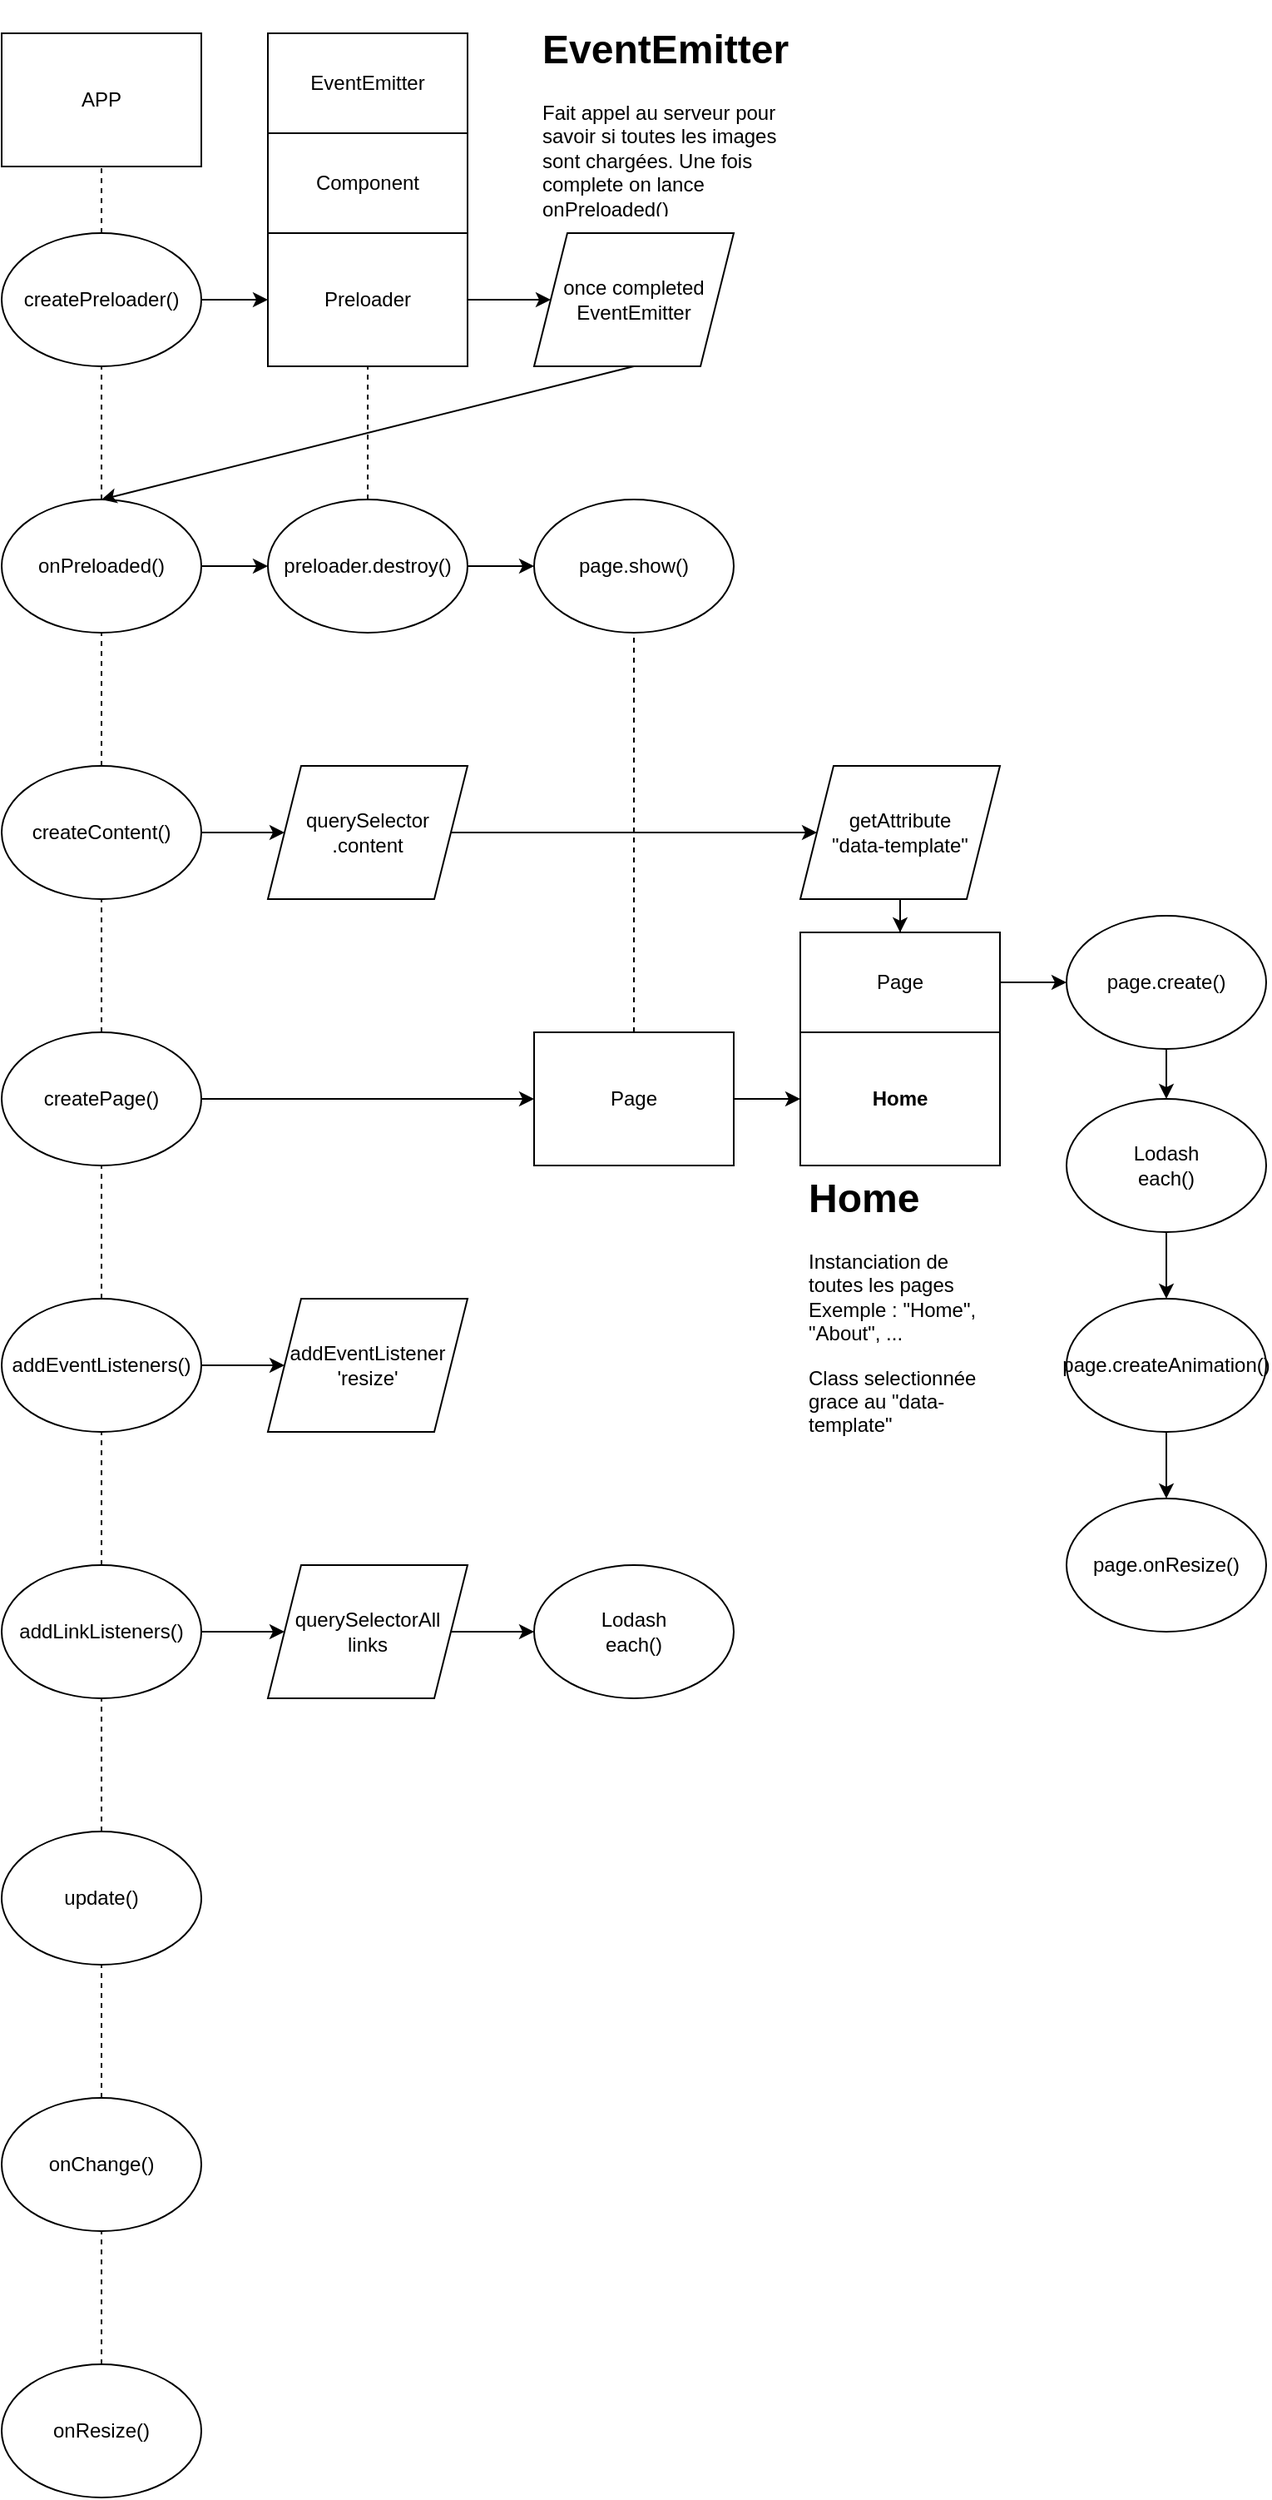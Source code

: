 <mxfile version="17.4.6" type="github">
  <diagram id="fzjIs2RXk_FmtYsyeLxV" name="Page-1">
    <mxGraphModel dx="1422" dy="762" grid="1" gridSize="10" guides="1" tooltips="1" connect="1" arrows="1" fold="1" page="1" pageScale="1" pageWidth="827" pageHeight="1169" math="0" shadow="0">
      <root>
        <mxCell id="0" />
        <mxCell id="1" parent="0" />
        <mxCell id="SWCMXGWF6MoDXP4iUfNa-7" value="APP" style="rounded=0;whiteSpace=wrap;html=1;" vertex="1" parent="1">
          <mxGeometry x="40" y="40" width="120" height="80" as="geometry" />
        </mxCell>
        <mxCell id="SWCMXGWF6MoDXP4iUfNa-11" value="" style="edgeStyle=orthogonalEdgeStyle;rounded=0;orthogonalLoop=1;jettySize=auto;html=1;" edge="1" parent="1" source="SWCMXGWF6MoDXP4iUfNa-8" target="SWCMXGWF6MoDXP4iUfNa-10">
          <mxGeometry relative="1" as="geometry" />
        </mxCell>
        <mxCell id="SWCMXGWF6MoDXP4iUfNa-8" value="createPreloader()" style="ellipse;whiteSpace=wrap;html=1;" vertex="1" parent="1">
          <mxGeometry x="40" y="160" width="120" height="80" as="geometry" />
        </mxCell>
        <mxCell id="SWCMXGWF6MoDXP4iUfNa-24" value="" style="edgeStyle=orthogonalEdgeStyle;rounded=0;orthogonalLoop=1;jettySize=auto;html=1;" edge="1" parent="1" source="SWCMXGWF6MoDXP4iUfNa-10" target="SWCMXGWF6MoDXP4iUfNa-23">
          <mxGeometry relative="1" as="geometry" />
        </mxCell>
        <mxCell id="SWCMXGWF6MoDXP4iUfNa-10" value="Preloader" style="rounded=0;whiteSpace=wrap;html=1;" vertex="1" parent="1">
          <mxGeometry x="200" y="160" width="120" height="80" as="geometry" />
        </mxCell>
        <mxCell id="SWCMXGWF6MoDXP4iUfNa-20" value="" style="edgeStyle=orthogonalEdgeStyle;rounded=0;orthogonalLoop=1;jettySize=auto;html=1;entryX=0;entryY=0.5;entryDx=0;entryDy=0;" edge="1" parent="1" source="SWCMXGWF6MoDXP4iUfNa-13" target="SWCMXGWF6MoDXP4iUfNa-25">
          <mxGeometry relative="1" as="geometry">
            <mxPoint x="200" y="520" as="targetPoint" />
          </mxGeometry>
        </mxCell>
        <mxCell id="SWCMXGWF6MoDXP4iUfNa-13" value="createContent()" style="ellipse;whiteSpace=wrap;html=1;" vertex="1" parent="1">
          <mxGeometry x="40" y="480" width="120" height="80" as="geometry" />
        </mxCell>
        <mxCell id="SWCMXGWF6MoDXP4iUfNa-17" value="Component" style="rounded=0;whiteSpace=wrap;html=1;" vertex="1" parent="1">
          <mxGeometry x="200" y="100" width="120" height="60" as="geometry" />
        </mxCell>
        <mxCell id="SWCMXGWF6MoDXP4iUfNa-18" value="EventEmitter" style="rounded=0;whiteSpace=wrap;html=1;" vertex="1" parent="1">
          <mxGeometry x="200" y="40" width="120" height="60" as="geometry" />
        </mxCell>
        <mxCell id="SWCMXGWF6MoDXP4iUfNa-23" value="&lt;span&gt;once completed&lt;/span&gt;&lt;br&gt;&lt;span&gt;EventEmitter&lt;/span&gt;" style="shape=parallelogram;perimeter=parallelogramPerimeter;whiteSpace=wrap;html=1;fixedSize=1;rounded=0;" vertex="1" parent="1">
          <mxGeometry x="360" y="160" width="120" height="80" as="geometry" />
        </mxCell>
        <mxCell id="SWCMXGWF6MoDXP4iUfNa-27" value="" style="edgeStyle=orthogonalEdgeStyle;rounded=0;orthogonalLoop=1;jettySize=auto;html=1;" edge="1" parent="1" source="SWCMXGWF6MoDXP4iUfNa-25" target="SWCMXGWF6MoDXP4iUfNa-26">
          <mxGeometry relative="1" as="geometry" />
        </mxCell>
        <mxCell id="SWCMXGWF6MoDXP4iUfNa-25" value="querySelector&lt;br&gt;.content" style="shape=parallelogram;perimeter=parallelogramPerimeter;whiteSpace=wrap;html=1;fixedSize=1;rounded=0;" vertex="1" parent="1">
          <mxGeometry x="200" y="480" width="120" height="80" as="geometry" />
        </mxCell>
        <mxCell id="SWCMXGWF6MoDXP4iUfNa-36" value="" style="edgeStyle=orthogonalEdgeStyle;rounded=0;orthogonalLoop=1;jettySize=auto;html=1;" edge="1" parent="1" source="SWCMXGWF6MoDXP4iUfNa-26" target="SWCMXGWF6MoDXP4iUfNa-31">
          <mxGeometry relative="1" as="geometry" />
        </mxCell>
        <mxCell id="SWCMXGWF6MoDXP4iUfNa-26" value="getAttribute&lt;br&gt;&quot;data-template&quot;" style="shape=parallelogram;perimeter=parallelogramPerimeter;whiteSpace=wrap;html=1;fixedSize=1;rounded=0;" vertex="1" parent="1">
          <mxGeometry x="520" y="480" width="120" height="80" as="geometry" />
        </mxCell>
        <mxCell id="SWCMXGWF6MoDXP4iUfNa-34" value="" style="edgeStyle=orthogonalEdgeStyle;rounded=0;orthogonalLoop=1;jettySize=auto;html=1;" edge="1" parent="1" source="SWCMXGWF6MoDXP4iUfNa-28" target="SWCMXGWF6MoDXP4iUfNa-33">
          <mxGeometry relative="1" as="geometry" />
        </mxCell>
        <mxCell id="SWCMXGWF6MoDXP4iUfNa-28" value="createPage()" style="ellipse;whiteSpace=wrap;html=1;" vertex="1" parent="1">
          <mxGeometry x="40" y="640" width="120" height="80" as="geometry" />
        </mxCell>
        <mxCell id="SWCMXGWF6MoDXP4iUfNa-30" value="&lt;b&gt;Home&lt;/b&gt;" style="rounded=0;whiteSpace=wrap;html=1;" vertex="1" parent="1">
          <mxGeometry x="520" y="640" width="120" height="80" as="geometry" />
        </mxCell>
        <mxCell id="SWCMXGWF6MoDXP4iUfNa-31" value="Page" style="rounded=0;whiteSpace=wrap;html=1;" vertex="1" parent="1">
          <mxGeometry x="520" y="580" width="120" height="60" as="geometry" />
        </mxCell>
        <mxCell id="SWCMXGWF6MoDXP4iUfNa-35" value="" style="edgeStyle=orthogonalEdgeStyle;rounded=0;orthogonalLoop=1;jettySize=auto;html=1;" edge="1" parent="1" source="SWCMXGWF6MoDXP4iUfNa-33" target="SWCMXGWF6MoDXP4iUfNa-30">
          <mxGeometry relative="1" as="geometry" />
        </mxCell>
        <mxCell id="SWCMXGWF6MoDXP4iUfNa-33" value="Page" style="rounded=0;whiteSpace=wrap;html=1;" vertex="1" parent="1">
          <mxGeometry x="360" y="640" width="120" height="80" as="geometry" />
        </mxCell>
        <mxCell id="SWCMXGWF6MoDXP4iUfNa-49" value="" style="edgeStyle=orthogonalEdgeStyle;rounded=0;orthogonalLoop=1;jettySize=auto;html=1;" edge="1" parent="1" source="SWCMXGWF6MoDXP4iUfNa-39" target="SWCMXGWF6MoDXP4iUfNa-40">
          <mxGeometry relative="1" as="geometry" />
        </mxCell>
        <mxCell id="SWCMXGWF6MoDXP4iUfNa-39" value="page.create()" style="ellipse;whiteSpace=wrap;html=1;" vertex="1" parent="1">
          <mxGeometry x="680" y="570" width="120" height="80" as="geometry" />
        </mxCell>
        <mxCell id="SWCMXGWF6MoDXP4iUfNa-51" value="" style="edgeStyle=orthogonalEdgeStyle;rounded=0;orthogonalLoop=1;jettySize=auto;html=1;" edge="1" parent="1" source="SWCMXGWF6MoDXP4iUfNa-40" target="SWCMXGWF6MoDXP4iUfNa-42">
          <mxGeometry relative="1" as="geometry" />
        </mxCell>
        <mxCell id="SWCMXGWF6MoDXP4iUfNa-40" value="Lodash&lt;br&gt;each()" style="ellipse;whiteSpace=wrap;html=1;" vertex="1" parent="1">
          <mxGeometry x="680" y="680" width="120" height="80" as="geometry" />
        </mxCell>
        <mxCell id="SWCMXGWF6MoDXP4iUfNa-72" value="" style="edgeStyle=orthogonalEdgeStyle;rounded=0;orthogonalLoop=1;jettySize=auto;html=1;" edge="1" parent="1" source="SWCMXGWF6MoDXP4iUfNa-42" target="SWCMXGWF6MoDXP4iUfNa-71">
          <mxGeometry relative="1" as="geometry" />
        </mxCell>
        <mxCell id="SWCMXGWF6MoDXP4iUfNa-42" value="page.createAnimation()" style="ellipse;whiteSpace=wrap;html=1;" vertex="1" parent="1">
          <mxGeometry x="680" y="800" width="120" height="80" as="geometry" />
        </mxCell>
        <mxCell id="SWCMXGWF6MoDXP4iUfNa-48" value="" style="endArrow=classic;html=1;rounded=0;exitX=1;exitY=0.5;exitDx=0;exitDy=0;entryX=0;entryY=0.5;entryDx=0;entryDy=0;" edge="1" parent="1" source="SWCMXGWF6MoDXP4iUfNa-31" target="SWCMXGWF6MoDXP4iUfNa-39">
          <mxGeometry width="50" height="50" relative="1" as="geometry">
            <mxPoint x="420" y="540" as="sourcePoint" />
            <mxPoint x="470" y="490" as="targetPoint" />
          </mxGeometry>
        </mxCell>
        <mxCell id="SWCMXGWF6MoDXP4iUfNa-58" value="" style="edgeStyle=orthogonalEdgeStyle;rounded=0;orthogonalLoop=1;jettySize=auto;html=1;" edge="1" parent="1" source="SWCMXGWF6MoDXP4iUfNa-52" target="SWCMXGWF6MoDXP4iUfNa-54">
          <mxGeometry relative="1" as="geometry" />
        </mxCell>
        <mxCell id="SWCMXGWF6MoDXP4iUfNa-52" value="onPreloaded()" style="ellipse;whiteSpace=wrap;html=1;" vertex="1" parent="1">
          <mxGeometry x="40" y="320" width="120" height="80" as="geometry" />
        </mxCell>
        <mxCell id="SWCMXGWF6MoDXP4iUfNa-60" value="" style="edgeStyle=orthogonalEdgeStyle;rounded=0;orthogonalLoop=1;jettySize=auto;html=1;" edge="1" parent="1" source="SWCMXGWF6MoDXP4iUfNa-54" target="SWCMXGWF6MoDXP4iUfNa-59">
          <mxGeometry relative="1" as="geometry" />
        </mxCell>
        <mxCell id="SWCMXGWF6MoDXP4iUfNa-54" value="preloader.destroy()" style="ellipse;whiteSpace=wrap;html=1;" vertex="1" parent="1">
          <mxGeometry x="200" y="320" width="120" height="80" as="geometry" />
        </mxCell>
        <mxCell id="SWCMXGWF6MoDXP4iUfNa-56" value="&lt;h1&gt;EventEmitter&lt;/h1&gt;&lt;p&gt;Fait appel au serveur pour savoir si toutes les images sont chargées. Une fois complete on lance onPreloaded()&lt;/p&gt;" style="text;html=1;strokeColor=none;fillColor=none;spacing=5;spacingTop=-20;whiteSpace=wrap;overflow=hidden;rounded=0;" vertex="1" parent="1">
          <mxGeometry x="360" y="30" width="160" height="120" as="geometry" />
        </mxCell>
        <mxCell id="SWCMXGWF6MoDXP4iUfNa-59" value="page.show()" style="ellipse;whiteSpace=wrap;html=1;" vertex="1" parent="1">
          <mxGeometry x="360" y="320" width="120" height="80" as="geometry" />
        </mxCell>
        <mxCell id="SWCMXGWF6MoDXP4iUfNa-62" value="" style="endArrow=classic;html=1;rounded=0;exitX=0.5;exitY=1;exitDx=0;exitDy=0;entryX=0.5;entryY=0;entryDx=0;entryDy=0;" edge="1" parent="1" source="SWCMXGWF6MoDXP4iUfNa-23" target="SWCMXGWF6MoDXP4iUfNa-52">
          <mxGeometry width="50" height="50" relative="1" as="geometry">
            <mxPoint x="510" y="370" as="sourcePoint" />
            <mxPoint x="560" y="320" as="targetPoint" />
          </mxGeometry>
        </mxCell>
        <mxCell id="SWCMXGWF6MoDXP4iUfNa-63" value="" style="endArrow=none;dashed=1;html=1;rounded=0;entryX=0.5;entryY=1;entryDx=0;entryDy=0;exitX=0.5;exitY=0;exitDx=0;exitDy=0;" edge="1" parent="1" source="SWCMXGWF6MoDXP4iUfNa-52" target="SWCMXGWF6MoDXP4iUfNa-8">
          <mxGeometry width="50" height="50" relative="1" as="geometry">
            <mxPoint x="510" y="370" as="sourcePoint" />
            <mxPoint x="560" y="320" as="targetPoint" />
          </mxGeometry>
        </mxCell>
        <mxCell id="SWCMXGWF6MoDXP4iUfNa-64" value="" style="endArrow=none;dashed=1;html=1;rounded=0;entryX=0.5;entryY=1;entryDx=0;entryDy=0;" edge="1" parent="1" source="SWCMXGWF6MoDXP4iUfNa-54" target="SWCMXGWF6MoDXP4iUfNa-10">
          <mxGeometry width="50" height="50" relative="1" as="geometry">
            <mxPoint x="510" y="370" as="sourcePoint" />
            <mxPoint x="560" y="320" as="targetPoint" />
          </mxGeometry>
        </mxCell>
        <mxCell id="SWCMXGWF6MoDXP4iUfNa-65" value="" style="endArrow=none;dashed=1;html=1;rounded=0;entryX=0.5;entryY=1;entryDx=0;entryDy=0;exitX=0.5;exitY=0;exitDx=0;exitDy=0;" edge="1" parent="1" source="SWCMXGWF6MoDXP4iUfNa-33" target="SWCMXGWF6MoDXP4iUfNa-59">
          <mxGeometry width="50" height="50" relative="1" as="geometry">
            <mxPoint x="520" y="640" as="sourcePoint" />
            <mxPoint x="600" y="450" as="targetPoint" />
            <Array as="points" />
          </mxGeometry>
        </mxCell>
        <mxCell id="SWCMXGWF6MoDXP4iUfNa-66" value="" style="endArrow=none;dashed=1;html=1;rounded=0;entryX=0.5;entryY=1;entryDx=0;entryDy=0;exitX=0.5;exitY=0;exitDx=0;exitDy=0;" edge="1" parent="1" source="SWCMXGWF6MoDXP4iUfNa-13" target="SWCMXGWF6MoDXP4iUfNa-52">
          <mxGeometry width="50" height="50" relative="1" as="geometry">
            <mxPoint x="550" y="500" as="sourcePoint" />
            <mxPoint x="600" y="450" as="targetPoint" />
          </mxGeometry>
        </mxCell>
        <mxCell id="SWCMXGWF6MoDXP4iUfNa-68" value="" style="endArrow=none;dashed=1;html=1;rounded=0;exitX=0.5;exitY=0;exitDx=0;exitDy=0;entryX=0.5;entryY=1;entryDx=0;entryDy=0;" edge="1" parent="1" source="SWCMXGWF6MoDXP4iUfNa-28" target="SWCMXGWF6MoDXP4iUfNa-13">
          <mxGeometry width="50" height="50" relative="1" as="geometry">
            <mxPoint x="510" y="620" as="sourcePoint" />
            <mxPoint x="560" y="570" as="targetPoint" />
          </mxGeometry>
        </mxCell>
        <mxCell id="SWCMXGWF6MoDXP4iUfNa-69" value="&lt;h1&gt;Home&lt;/h1&gt;&lt;p&gt;Instanciation de toutes les pages Exemple : &quot;Home&quot;, &quot;About&quot;, ...&lt;/p&gt;&lt;p&gt;&lt;span&gt;Class selectionnée grace au &quot;data-template&quot;&lt;/span&gt;&lt;/p&gt;" style="text;html=1;strokeColor=none;fillColor=none;spacing=5;spacingTop=-20;whiteSpace=wrap;overflow=hidden;rounded=0;" vertex="1" parent="1">
          <mxGeometry x="520" y="720" width="120" height="170" as="geometry" />
        </mxCell>
        <mxCell id="SWCMXGWF6MoDXP4iUfNa-71" value="page.onResize()" style="ellipse;whiteSpace=wrap;html=1;" vertex="1" parent="1">
          <mxGeometry x="680" y="920" width="120" height="80" as="geometry" />
        </mxCell>
        <mxCell id="SWCMXGWF6MoDXP4iUfNa-78" value="" style="edgeStyle=orthogonalEdgeStyle;rounded=0;orthogonalLoop=1;jettySize=auto;html=1;" edge="1" parent="1" source="SWCMXGWF6MoDXP4iUfNa-73" target="SWCMXGWF6MoDXP4iUfNa-77">
          <mxGeometry relative="1" as="geometry" />
        </mxCell>
        <mxCell id="SWCMXGWF6MoDXP4iUfNa-73" value="addEventListeners()" style="ellipse;whiteSpace=wrap;html=1;" vertex="1" parent="1">
          <mxGeometry x="40" y="800" width="120" height="80" as="geometry" />
        </mxCell>
        <mxCell id="SWCMXGWF6MoDXP4iUfNa-74" value="" style="endArrow=none;dashed=1;html=1;rounded=0;exitX=0.5;exitY=0;exitDx=0;exitDy=0;entryX=0.5;entryY=1;entryDx=0;entryDy=0;" edge="1" parent="1" source="SWCMXGWF6MoDXP4iUfNa-73" target="SWCMXGWF6MoDXP4iUfNa-28">
          <mxGeometry width="50" height="50" relative="1" as="geometry">
            <mxPoint x="500" y="780" as="sourcePoint" />
            <mxPoint x="550" y="730" as="targetPoint" />
          </mxGeometry>
        </mxCell>
        <mxCell id="SWCMXGWF6MoDXP4iUfNa-81" value="" style="edgeStyle=orthogonalEdgeStyle;rounded=0;orthogonalLoop=1;jettySize=auto;html=1;" edge="1" parent="1" source="SWCMXGWF6MoDXP4iUfNa-75" target="SWCMXGWF6MoDXP4iUfNa-80">
          <mxGeometry relative="1" as="geometry" />
        </mxCell>
        <mxCell id="SWCMXGWF6MoDXP4iUfNa-75" value="addLinkListeners()" style="ellipse;whiteSpace=wrap;html=1;" vertex="1" parent="1">
          <mxGeometry x="40" y="960" width="120" height="80" as="geometry" />
        </mxCell>
        <mxCell id="SWCMXGWF6MoDXP4iUfNa-76" value="" style="endArrow=none;dashed=1;html=1;rounded=0;exitX=0.5;exitY=0;exitDx=0;exitDy=0;entryX=0.5;entryY=1;entryDx=0;entryDy=0;" edge="1" parent="1" source="SWCMXGWF6MoDXP4iUfNa-75" target="SWCMXGWF6MoDXP4iUfNa-73">
          <mxGeometry width="50" height="50" relative="1" as="geometry">
            <mxPoint x="500" y="880" as="sourcePoint" />
            <mxPoint x="550" y="830" as="targetPoint" />
          </mxGeometry>
        </mxCell>
        <mxCell id="SWCMXGWF6MoDXP4iUfNa-77" value="addEventListener&lt;br&gt;&#39;resize&#39;" style="shape=parallelogram;perimeter=parallelogramPerimeter;whiteSpace=wrap;html=1;fixedSize=1;rounded=0;" vertex="1" parent="1">
          <mxGeometry x="200" y="800" width="120" height="80" as="geometry" />
        </mxCell>
        <mxCell id="SWCMXGWF6MoDXP4iUfNa-79" value="" style="endArrow=none;dashed=1;html=1;rounded=0;entryX=0.5;entryY=1;entryDx=0;entryDy=0;exitX=0.5;exitY=0;exitDx=0;exitDy=0;" edge="1" parent="1" source="SWCMXGWF6MoDXP4iUfNa-8" target="SWCMXGWF6MoDXP4iUfNa-7">
          <mxGeometry width="50" height="50" relative="1" as="geometry">
            <mxPoint x="500" y="380" as="sourcePoint" />
            <mxPoint x="550" y="330" as="targetPoint" />
          </mxGeometry>
        </mxCell>
        <mxCell id="SWCMXGWF6MoDXP4iUfNa-85" value="" style="edgeStyle=orthogonalEdgeStyle;rounded=0;orthogonalLoop=1;jettySize=auto;html=1;" edge="1" parent="1" source="SWCMXGWF6MoDXP4iUfNa-80" target="SWCMXGWF6MoDXP4iUfNa-84">
          <mxGeometry relative="1" as="geometry" />
        </mxCell>
        <mxCell id="SWCMXGWF6MoDXP4iUfNa-80" value="querySelectorAll&lt;br&gt;links" style="shape=parallelogram;perimeter=parallelogramPerimeter;whiteSpace=wrap;html=1;fixedSize=1;rounded=0;" vertex="1" parent="1">
          <mxGeometry x="200" y="960" width="120" height="80" as="geometry" />
        </mxCell>
        <mxCell id="SWCMXGWF6MoDXP4iUfNa-84" value="&lt;span&gt;Lodash&lt;/span&gt;&lt;br&gt;&lt;span&gt;each()&lt;/span&gt;" style="ellipse;whiteSpace=wrap;html=1;" vertex="1" parent="1">
          <mxGeometry x="360" y="960" width="120" height="80" as="geometry" />
        </mxCell>
        <mxCell id="SWCMXGWF6MoDXP4iUfNa-86" value="update()" style="ellipse;whiteSpace=wrap;html=1;" vertex="1" parent="1">
          <mxGeometry x="40" y="1120" width="120" height="80" as="geometry" />
        </mxCell>
        <mxCell id="SWCMXGWF6MoDXP4iUfNa-87" value="onChange()" style="ellipse;whiteSpace=wrap;html=1;" vertex="1" parent="1">
          <mxGeometry x="40" y="1280" width="120" height="80" as="geometry" />
        </mxCell>
        <mxCell id="SWCMXGWF6MoDXP4iUfNa-88" value="" style="endArrow=none;dashed=1;html=1;rounded=0;entryX=0.5;entryY=1;entryDx=0;entryDy=0;exitX=0.5;exitY=0;exitDx=0;exitDy=0;" edge="1" parent="1" source="SWCMXGWF6MoDXP4iUfNa-86" target="SWCMXGWF6MoDXP4iUfNa-75">
          <mxGeometry width="50" height="50" relative="1" as="geometry">
            <mxPoint x="-100" y="1280" as="sourcePoint" />
            <mxPoint x="-50" y="1230" as="targetPoint" />
          </mxGeometry>
        </mxCell>
        <mxCell id="SWCMXGWF6MoDXP4iUfNa-89" value="" style="endArrow=none;dashed=1;html=1;rounded=0;entryX=0.5;entryY=1;entryDx=0;entryDy=0;exitX=0.5;exitY=0;exitDx=0;exitDy=0;" edge="1" parent="1" source="SWCMXGWF6MoDXP4iUfNa-87" target="SWCMXGWF6MoDXP4iUfNa-86">
          <mxGeometry width="50" height="50" relative="1" as="geometry">
            <mxPoint x="-100" y="1280" as="sourcePoint" />
            <mxPoint x="-50" y="1230" as="targetPoint" />
          </mxGeometry>
        </mxCell>
        <mxCell id="SWCMXGWF6MoDXP4iUfNa-90" value="onResize()" style="ellipse;whiteSpace=wrap;html=1;" vertex="1" parent="1">
          <mxGeometry x="40" y="1440" width="120" height="80" as="geometry" />
        </mxCell>
        <mxCell id="SWCMXGWF6MoDXP4iUfNa-92" value="" style="endArrow=none;dashed=1;html=1;rounded=0;entryX=0.5;entryY=1;entryDx=0;entryDy=0;exitX=0.5;exitY=0;exitDx=0;exitDy=0;" edge="1" parent="1" source="SWCMXGWF6MoDXP4iUfNa-90" target="SWCMXGWF6MoDXP4iUfNa-87">
          <mxGeometry width="50" height="50" relative="1" as="geometry">
            <mxPoint x="110" y="1290" as="sourcePoint" />
            <mxPoint x="110" y="1210" as="targetPoint" />
          </mxGeometry>
        </mxCell>
      </root>
    </mxGraphModel>
  </diagram>
</mxfile>
